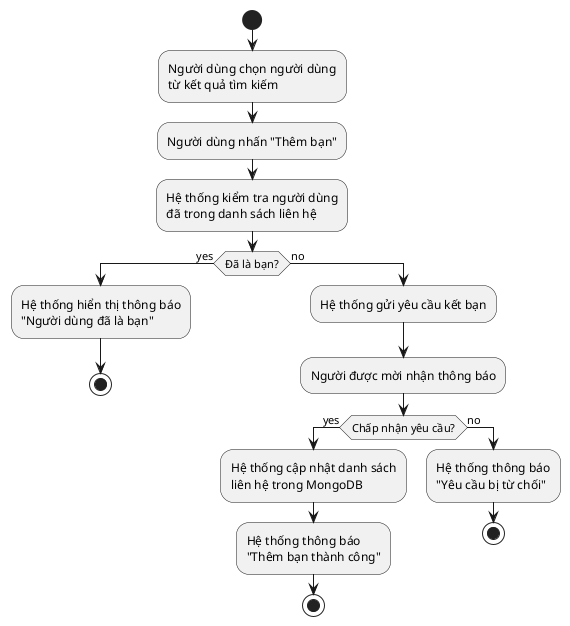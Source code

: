 @startuml
start
:Người dùng chọn người dùng\ntừ kết quả tìm kiếm;
:Người dùng nhấn "Thêm bạn";
:Hệ thống kiểm tra người dùng\nđã trong danh sách liên hệ;

if (Đã là bạn?) then (yes)
    :Hệ thống hiển thị thông báo\n"Người dùng đã là bạn";
    stop
else (no)
    :Hệ thống gửi yêu cầu kết bạn;
    :Người được mời nhận thông báo;
    if (Chấp nhận yêu cầu?) then (yes)
        :Hệ thống cập nhật danh sách\nliên hệ trong MongoDB;
        :Hệ thống thông báo\n"Thêm bạn thành công";
        stop
    else (no)
        :Hệ thống thông báo\n"Yêu cầu bị từ chối";
        stop
    endif
endif

@enduml